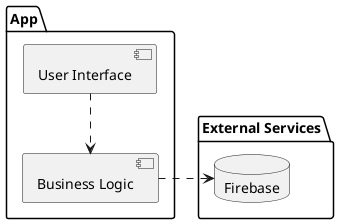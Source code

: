 @startuml Logical Architecture

package "App" {
    [User Interface] ..> [Business Logic]
}

package "External Services" {

    database "Firebase"
}

[Business Logic] .right.> Firebase

@enduml
